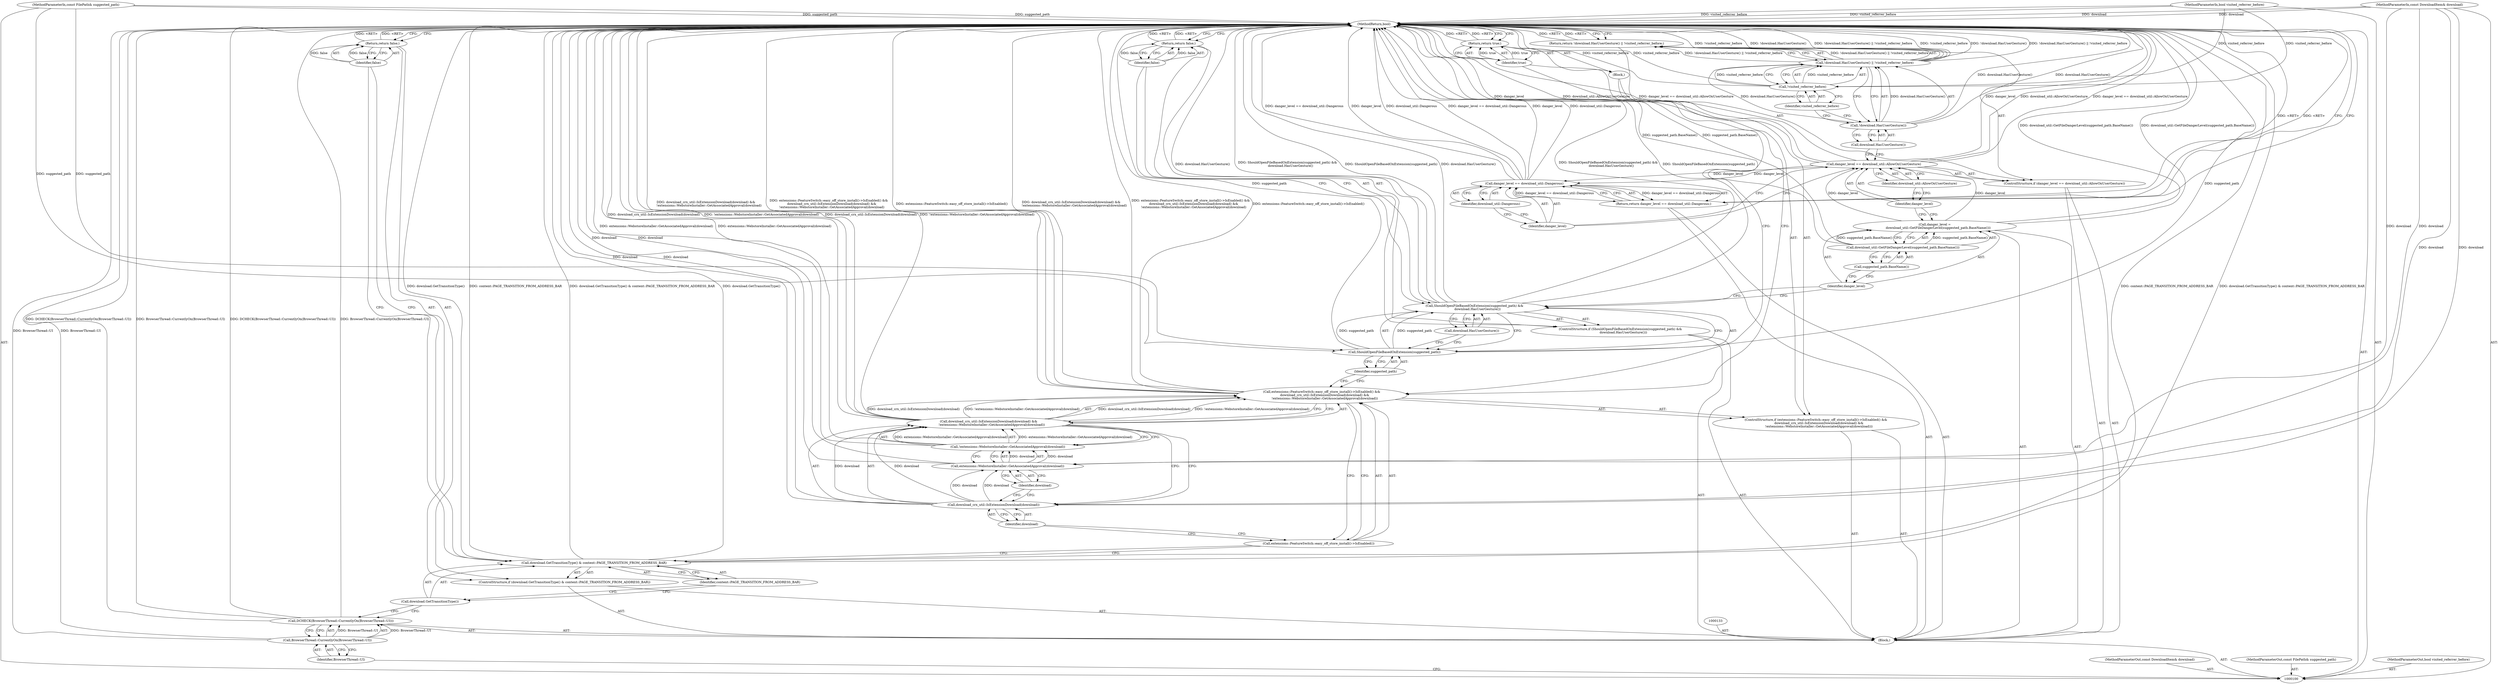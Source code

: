 digraph "1_Chrome_1538367452b549d929aabb13d54c85ab99f65cd3" {
"1000152" [label="(MethodReturn,bool)"];
"1000119" [label="(Identifier,download)"];
"1000117" [label="(Call,download_crx_util::IsExtensionDownload(download) &&\n      !extensions::WebstoreInstaller::GetAssociatedApproval(download))"];
"1000118" [label="(Call,download_crx_util::IsExtensionDownload(download))"];
"1000120" [label="(Call,!extensions::WebstoreInstaller::GetAssociatedApproval(download))"];
"1000122" [label="(Identifier,download)"];
"1000121" [label="(Call,extensions::WebstoreInstaller::GetAssociatedApproval(download))"];
"1000123" [label="(Block,)"];
"1000125" [label="(Identifier,true)"];
"1000124" [label="(Return,return true;)"];
"1000126" [label="(ControlStructure,if (ShouldOpenFileBasedOnExtension(suggested_path) &&\n      download.HasUserGesture()))"];
"1000129" [label="(Identifier,suggested_path)"];
"1000127" [label="(Call,ShouldOpenFileBasedOnExtension(suggested_path) &&\n      download.HasUserGesture())"];
"1000128" [label="(Call,ShouldOpenFileBasedOnExtension(suggested_path))"];
"1000130" [label="(Call,download.HasUserGesture())"];
"1000132" [label="(Identifier,false)"];
"1000131" [label="(Return,return false;)"];
"1000134" [label="(Call,danger_level =\n       download_util::GetFileDangerLevel(suggested_path.BaseName()))"];
"1000135" [label="(Identifier,danger_level)"];
"1000101" [label="(MethodParameterIn,const DownloadItem& download)"];
"1000225" [label="(MethodParameterOut,const DownloadItem& download)"];
"1000137" [label="(Call,suggested_path.BaseName())"];
"1000136" [label="(Call,download_util::GetFileDangerLevel(suggested_path.BaseName()))"];
"1000138" [label="(ControlStructure,if (danger_level == download_util::AllowOnUserGesture))"];
"1000141" [label="(Identifier,download_util::AllowOnUserGesture)"];
"1000139" [label="(Call,danger_level == download_util::AllowOnUserGesture)"];
"1000140" [label="(Identifier,danger_level)"];
"1000143" [label="(Call,!download.HasUserGesture() || !visited_referrer_before)"];
"1000144" [label="(Call,!download.HasUserGesture())"];
"1000145" [label="(Call,download.HasUserGesture())"];
"1000146" [label="(Call,!visited_referrer_before)"];
"1000147" [label="(Identifier,visited_referrer_before)"];
"1000142" [label="(Return,return !download.HasUserGesture() || !visited_referrer_before;)"];
"1000149" [label="(Call,danger_level == download_util::Dangerous)"];
"1000150" [label="(Identifier,danger_level)"];
"1000151" [label="(Identifier,download_util::Dangerous)"];
"1000148" [label="(Return,return danger_level == download_util::Dangerous;)"];
"1000102" [label="(MethodParameterIn,const FilePath& suggested_path)"];
"1000226" [label="(MethodParameterOut,const FilePath& suggested_path)"];
"1000104" [label="(Block,)"];
"1000103" [label="(MethodParameterIn,bool visited_referrer_before)"];
"1000227" [label="(MethodParameterOut,bool visited_referrer_before)"];
"1000106" [label="(Call,BrowserThread::CurrentlyOn(BrowserThread::UI))"];
"1000105" [label="(Call,DCHECK(BrowserThread::CurrentlyOn(BrowserThread::UI)))"];
"1000107" [label="(Identifier,BrowserThread::UI)"];
"1000108" [label="(ControlStructure,if (download.GetTransitionType() & content::PAGE_TRANSITION_FROM_ADDRESS_BAR))"];
"1000111" [label="(Identifier,content::PAGE_TRANSITION_FROM_ADDRESS_BAR)"];
"1000109" [label="(Call,download.GetTransitionType() & content::PAGE_TRANSITION_FROM_ADDRESS_BAR)"];
"1000110" [label="(Call,download.GetTransitionType())"];
"1000113" [label="(Identifier,false)"];
"1000112" [label="(Return,return false;)"];
"1000114" [label="(ControlStructure,if (extensions::FeatureSwitch::easy_off_store_install()->IsEnabled() &&\n      download_crx_util::IsExtensionDownload(download) &&\n      !extensions::WebstoreInstaller::GetAssociatedApproval(download)))"];
"1000115" [label="(Call,extensions::FeatureSwitch::easy_off_store_install()->IsEnabled() &&\n      download_crx_util::IsExtensionDownload(download) &&\n      !extensions::WebstoreInstaller::GetAssociatedApproval(download))"];
"1000116" [label="(Call,extensions::FeatureSwitch::easy_off_store_install()->IsEnabled())"];
"1000152" -> "1000100"  [label="AST: "];
"1000152" -> "1000112"  [label="CFG: "];
"1000152" -> "1000124"  [label="CFG: "];
"1000152" -> "1000131"  [label="CFG: "];
"1000152" -> "1000142"  [label="CFG: "];
"1000152" -> "1000148"  [label="CFG: "];
"1000115" -> "1000152"  [label="DDG: download_crx_util::IsExtensionDownload(download) &&\n      !extensions::WebstoreInstaller::GetAssociatedApproval(download)"];
"1000115" -> "1000152"  [label="DDG: extensions::FeatureSwitch::easy_off_store_install()->IsEnabled() &&\n      download_crx_util::IsExtensionDownload(download) &&\n      !extensions::WebstoreInstaller::GetAssociatedApproval(download)"];
"1000115" -> "1000152"  [label="DDG: extensions::FeatureSwitch::easy_off_store_install()->IsEnabled()"];
"1000127" -> "1000152"  [label="DDG: download.HasUserGesture()"];
"1000127" -> "1000152"  [label="DDG: ShouldOpenFileBasedOnExtension(suggested_path) &&\n      download.HasUserGesture()"];
"1000127" -> "1000152"  [label="DDG: ShouldOpenFileBasedOnExtension(suggested_path)"];
"1000105" -> "1000152"  [label="DDG: DCHECK(BrowserThread::CurrentlyOn(BrowserThread::UI))"];
"1000105" -> "1000152"  [label="DDG: BrowserThread::CurrentlyOn(BrowserThread::UI)"];
"1000139" -> "1000152"  [label="DDG: danger_level"];
"1000139" -> "1000152"  [label="DDG: download_util::AllowOnUserGesture"];
"1000139" -> "1000152"  [label="DDG: danger_level == download_util::AllowOnUserGesture"];
"1000149" -> "1000152"  [label="DDG: danger_level == download_util::Dangerous"];
"1000149" -> "1000152"  [label="DDG: danger_level"];
"1000149" -> "1000152"  [label="DDG: download_util::Dangerous"];
"1000117" -> "1000152"  [label="DDG: download_crx_util::IsExtensionDownload(download)"];
"1000117" -> "1000152"  [label="DDG: !extensions::WebstoreInstaller::GetAssociatedApproval(download)"];
"1000102" -> "1000152"  [label="DDG: suggested_path"];
"1000118" -> "1000152"  [label="DDG: download"];
"1000143" -> "1000152"  [label="DDG: !visited_referrer_before"];
"1000143" -> "1000152"  [label="DDG: !download.HasUserGesture()"];
"1000143" -> "1000152"  [label="DDG: !download.HasUserGesture() || !visited_referrer_before"];
"1000106" -> "1000152"  [label="DDG: BrowserThread::UI"];
"1000128" -> "1000152"  [label="DDG: suggested_path"];
"1000103" -> "1000152"  [label="DDG: visited_referrer_before"];
"1000120" -> "1000152"  [label="DDG: extensions::WebstoreInstaller::GetAssociatedApproval(download)"];
"1000101" -> "1000152"  [label="DDG: download"];
"1000109" -> "1000152"  [label="DDG: download.GetTransitionType()"];
"1000109" -> "1000152"  [label="DDG: content::PAGE_TRANSITION_FROM_ADDRESS_BAR"];
"1000109" -> "1000152"  [label="DDG: download.GetTransitionType() & content::PAGE_TRANSITION_FROM_ADDRESS_BAR"];
"1000134" -> "1000152"  [label="DDG: download_util::GetFileDangerLevel(suggested_path.BaseName())"];
"1000121" -> "1000152"  [label="DDG: download"];
"1000144" -> "1000152"  [label="DDG: download.HasUserGesture()"];
"1000146" -> "1000152"  [label="DDG: visited_referrer_before"];
"1000136" -> "1000152"  [label="DDG: suggested_path.BaseName()"];
"1000142" -> "1000152"  [label="DDG: <RET>"];
"1000124" -> "1000152"  [label="DDG: <RET>"];
"1000148" -> "1000152"  [label="DDG: <RET>"];
"1000131" -> "1000152"  [label="DDG: <RET>"];
"1000112" -> "1000152"  [label="DDG: <RET>"];
"1000119" -> "1000118"  [label="AST: "];
"1000119" -> "1000116"  [label="CFG: "];
"1000118" -> "1000119"  [label="CFG: "];
"1000117" -> "1000115"  [label="AST: "];
"1000117" -> "1000118"  [label="CFG: "];
"1000117" -> "1000120"  [label="CFG: "];
"1000118" -> "1000117"  [label="AST: "];
"1000120" -> "1000117"  [label="AST: "];
"1000115" -> "1000117"  [label="CFG: "];
"1000117" -> "1000152"  [label="DDG: download_crx_util::IsExtensionDownload(download)"];
"1000117" -> "1000152"  [label="DDG: !extensions::WebstoreInstaller::GetAssociatedApproval(download)"];
"1000117" -> "1000115"  [label="DDG: download_crx_util::IsExtensionDownload(download)"];
"1000117" -> "1000115"  [label="DDG: !extensions::WebstoreInstaller::GetAssociatedApproval(download)"];
"1000118" -> "1000117"  [label="DDG: download"];
"1000120" -> "1000117"  [label="DDG: extensions::WebstoreInstaller::GetAssociatedApproval(download)"];
"1000118" -> "1000117"  [label="AST: "];
"1000118" -> "1000119"  [label="CFG: "];
"1000119" -> "1000118"  [label="AST: "];
"1000122" -> "1000118"  [label="CFG: "];
"1000117" -> "1000118"  [label="CFG: "];
"1000118" -> "1000152"  [label="DDG: download"];
"1000118" -> "1000117"  [label="DDG: download"];
"1000101" -> "1000118"  [label="DDG: download"];
"1000118" -> "1000121"  [label="DDG: download"];
"1000120" -> "1000117"  [label="AST: "];
"1000120" -> "1000121"  [label="CFG: "];
"1000121" -> "1000120"  [label="AST: "];
"1000117" -> "1000120"  [label="CFG: "];
"1000120" -> "1000152"  [label="DDG: extensions::WebstoreInstaller::GetAssociatedApproval(download)"];
"1000120" -> "1000117"  [label="DDG: extensions::WebstoreInstaller::GetAssociatedApproval(download)"];
"1000121" -> "1000120"  [label="DDG: download"];
"1000122" -> "1000121"  [label="AST: "];
"1000122" -> "1000118"  [label="CFG: "];
"1000121" -> "1000122"  [label="CFG: "];
"1000121" -> "1000120"  [label="AST: "];
"1000121" -> "1000122"  [label="CFG: "];
"1000122" -> "1000121"  [label="AST: "];
"1000120" -> "1000121"  [label="CFG: "];
"1000121" -> "1000152"  [label="DDG: download"];
"1000121" -> "1000120"  [label="DDG: download"];
"1000118" -> "1000121"  [label="DDG: download"];
"1000101" -> "1000121"  [label="DDG: download"];
"1000123" -> "1000114"  [label="AST: "];
"1000124" -> "1000123"  [label="AST: "];
"1000125" -> "1000124"  [label="AST: "];
"1000125" -> "1000115"  [label="CFG: "];
"1000124" -> "1000125"  [label="CFG: "];
"1000125" -> "1000124"  [label="DDG: true"];
"1000124" -> "1000123"  [label="AST: "];
"1000124" -> "1000125"  [label="CFG: "];
"1000125" -> "1000124"  [label="AST: "];
"1000152" -> "1000124"  [label="CFG: "];
"1000124" -> "1000152"  [label="DDG: <RET>"];
"1000125" -> "1000124"  [label="DDG: true"];
"1000126" -> "1000104"  [label="AST: "];
"1000127" -> "1000126"  [label="AST: "];
"1000131" -> "1000126"  [label="AST: "];
"1000129" -> "1000128"  [label="AST: "];
"1000129" -> "1000115"  [label="CFG: "];
"1000128" -> "1000129"  [label="CFG: "];
"1000127" -> "1000126"  [label="AST: "];
"1000127" -> "1000128"  [label="CFG: "];
"1000127" -> "1000130"  [label="CFG: "];
"1000128" -> "1000127"  [label="AST: "];
"1000130" -> "1000127"  [label="AST: "];
"1000132" -> "1000127"  [label="CFG: "];
"1000135" -> "1000127"  [label="CFG: "];
"1000127" -> "1000152"  [label="DDG: download.HasUserGesture()"];
"1000127" -> "1000152"  [label="DDG: ShouldOpenFileBasedOnExtension(suggested_path) &&\n      download.HasUserGesture()"];
"1000127" -> "1000152"  [label="DDG: ShouldOpenFileBasedOnExtension(suggested_path)"];
"1000128" -> "1000127"  [label="DDG: suggested_path"];
"1000128" -> "1000127"  [label="AST: "];
"1000128" -> "1000129"  [label="CFG: "];
"1000129" -> "1000128"  [label="AST: "];
"1000130" -> "1000128"  [label="CFG: "];
"1000127" -> "1000128"  [label="CFG: "];
"1000128" -> "1000152"  [label="DDG: suggested_path"];
"1000128" -> "1000127"  [label="DDG: suggested_path"];
"1000102" -> "1000128"  [label="DDG: suggested_path"];
"1000130" -> "1000127"  [label="AST: "];
"1000130" -> "1000128"  [label="CFG: "];
"1000127" -> "1000130"  [label="CFG: "];
"1000132" -> "1000131"  [label="AST: "];
"1000132" -> "1000127"  [label="CFG: "];
"1000131" -> "1000132"  [label="CFG: "];
"1000132" -> "1000131"  [label="DDG: false"];
"1000131" -> "1000126"  [label="AST: "];
"1000131" -> "1000132"  [label="CFG: "];
"1000132" -> "1000131"  [label="AST: "];
"1000152" -> "1000131"  [label="CFG: "];
"1000131" -> "1000152"  [label="DDG: <RET>"];
"1000132" -> "1000131"  [label="DDG: false"];
"1000134" -> "1000104"  [label="AST: "];
"1000134" -> "1000136"  [label="CFG: "];
"1000135" -> "1000134"  [label="AST: "];
"1000136" -> "1000134"  [label="AST: "];
"1000140" -> "1000134"  [label="CFG: "];
"1000134" -> "1000152"  [label="DDG: download_util::GetFileDangerLevel(suggested_path.BaseName())"];
"1000136" -> "1000134"  [label="DDG: suggested_path.BaseName()"];
"1000134" -> "1000139"  [label="DDG: danger_level"];
"1000135" -> "1000134"  [label="AST: "];
"1000135" -> "1000127"  [label="CFG: "];
"1000137" -> "1000135"  [label="CFG: "];
"1000101" -> "1000100"  [label="AST: "];
"1000101" -> "1000152"  [label="DDG: download"];
"1000101" -> "1000118"  [label="DDG: download"];
"1000101" -> "1000121"  [label="DDG: download"];
"1000225" -> "1000100"  [label="AST: "];
"1000137" -> "1000136"  [label="AST: "];
"1000137" -> "1000135"  [label="CFG: "];
"1000136" -> "1000137"  [label="CFG: "];
"1000136" -> "1000134"  [label="AST: "];
"1000136" -> "1000137"  [label="CFG: "];
"1000137" -> "1000136"  [label="AST: "];
"1000134" -> "1000136"  [label="CFG: "];
"1000136" -> "1000152"  [label="DDG: suggested_path.BaseName()"];
"1000136" -> "1000134"  [label="DDG: suggested_path.BaseName()"];
"1000138" -> "1000104"  [label="AST: "];
"1000139" -> "1000138"  [label="AST: "];
"1000142" -> "1000138"  [label="AST: "];
"1000141" -> "1000139"  [label="AST: "];
"1000141" -> "1000140"  [label="CFG: "];
"1000139" -> "1000141"  [label="CFG: "];
"1000139" -> "1000138"  [label="AST: "];
"1000139" -> "1000141"  [label="CFG: "];
"1000140" -> "1000139"  [label="AST: "];
"1000141" -> "1000139"  [label="AST: "];
"1000145" -> "1000139"  [label="CFG: "];
"1000150" -> "1000139"  [label="CFG: "];
"1000139" -> "1000152"  [label="DDG: danger_level"];
"1000139" -> "1000152"  [label="DDG: download_util::AllowOnUserGesture"];
"1000139" -> "1000152"  [label="DDG: danger_level == download_util::AllowOnUserGesture"];
"1000134" -> "1000139"  [label="DDG: danger_level"];
"1000139" -> "1000149"  [label="DDG: danger_level"];
"1000140" -> "1000139"  [label="AST: "];
"1000140" -> "1000134"  [label="CFG: "];
"1000141" -> "1000140"  [label="CFG: "];
"1000143" -> "1000142"  [label="AST: "];
"1000143" -> "1000144"  [label="CFG: "];
"1000143" -> "1000146"  [label="CFG: "];
"1000144" -> "1000143"  [label="AST: "];
"1000146" -> "1000143"  [label="AST: "];
"1000142" -> "1000143"  [label="CFG: "];
"1000143" -> "1000152"  [label="DDG: !visited_referrer_before"];
"1000143" -> "1000152"  [label="DDG: !download.HasUserGesture()"];
"1000143" -> "1000152"  [label="DDG: !download.HasUserGesture() || !visited_referrer_before"];
"1000143" -> "1000142"  [label="DDG: !download.HasUserGesture() || !visited_referrer_before"];
"1000144" -> "1000143"  [label="DDG: download.HasUserGesture()"];
"1000146" -> "1000143"  [label="DDG: visited_referrer_before"];
"1000144" -> "1000143"  [label="AST: "];
"1000144" -> "1000145"  [label="CFG: "];
"1000145" -> "1000144"  [label="AST: "];
"1000147" -> "1000144"  [label="CFG: "];
"1000143" -> "1000144"  [label="CFG: "];
"1000144" -> "1000152"  [label="DDG: download.HasUserGesture()"];
"1000144" -> "1000143"  [label="DDG: download.HasUserGesture()"];
"1000145" -> "1000144"  [label="AST: "];
"1000145" -> "1000139"  [label="CFG: "];
"1000144" -> "1000145"  [label="CFG: "];
"1000146" -> "1000143"  [label="AST: "];
"1000146" -> "1000147"  [label="CFG: "];
"1000147" -> "1000146"  [label="AST: "];
"1000143" -> "1000146"  [label="CFG: "];
"1000146" -> "1000152"  [label="DDG: visited_referrer_before"];
"1000146" -> "1000143"  [label="DDG: visited_referrer_before"];
"1000103" -> "1000146"  [label="DDG: visited_referrer_before"];
"1000147" -> "1000146"  [label="AST: "];
"1000147" -> "1000144"  [label="CFG: "];
"1000146" -> "1000147"  [label="CFG: "];
"1000142" -> "1000138"  [label="AST: "];
"1000142" -> "1000143"  [label="CFG: "];
"1000143" -> "1000142"  [label="AST: "];
"1000152" -> "1000142"  [label="CFG: "];
"1000142" -> "1000152"  [label="DDG: <RET>"];
"1000143" -> "1000142"  [label="DDG: !download.HasUserGesture() || !visited_referrer_before"];
"1000149" -> "1000148"  [label="AST: "];
"1000149" -> "1000151"  [label="CFG: "];
"1000150" -> "1000149"  [label="AST: "];
"1000151" -> "1000149"  [label="AST: "];
"1000148" -> "1000149"  [label="CFG: "];
"1000149" -> "1000152"  [label="DDG: danger_level == download_util::Dangerous"];
"1000149" -> "1000152"  [label="DDG: danger_level"];
"1000149" -> "1000152"  [label="DDG: download_util::Dangerous"];
"1000149" -> "1000148"  [label="DDG: danger_level == download_util::Dangerous"];
"1000139" -> "1000149"  [label="DDG: danger_level"];
"1000150" -> "1000149"  [label="AST: "];
"1000150" -> "1000139"  [label="CFG: "];
"1000151" -> "1000150"  [label="CFG: "];
"1000151" -> "1000149"  [label="AST: "];
"1000151" -> "1000150"  [label="CFG: "];
"1000149" -> "1000151"  [label="CFG: "];
"1000148" -> "1000104"  [label="AST: "];
"1000148" -> "1000149"  [label="CFG: "];
"1000149" -> "1000148"  [label="AST: "];
"1000152" -> "1000148"  [label="CFG: "];
"1000148" -> "1000152"  [label="DDG: <RET>"];
"1000149" -> "1000148"  [label="DDG: danger_level == download_util::Dangerous"];
"1000102" -> "1000100"  [label="AST: "];
"1000102" -> "1000152"  [label="DDG: suggested_path"];
"1000102" -> "1000128"  [label="DDG: suggested_path"];
"1000226" -> "1000100"  [label="AST: "];
"1000104" -> "1000100"  [label="AST: "];
"1000105" -> "1000104"  [label="AST: "];
"1000108" -> "1000104"  [label="AST: "];
"1000114" -> "1000104"  [label="AST: "];
"1000126" -> "1000104"  [label="AST: "];
"1000133" -> "1000104"  [label="AST: "];
"1000134" -> "1000104"  [label="AST: "];
"1000138" -> "1000104"  [label="AST: "];
"1000148" -> "1000104"  [label="AST: "];
"1000103" -> "1000100"  [label="AST: "];
"1000103" -> "1000152"  [label="DDG: visited_referrer_before"];
"1000103" -> "1000146"  [label="DDG: visited_referrer_before"];
"1000227" -> "1000100"  [label="AST: "];
"1000106" -> "1000105"  [label="AST: "];
"1000106" -> "1000107"  [label="CFG: "];
"1000107" -> "1000106"  [label="AST: "];
"1000105" -> "1000106"  [label="CFG: "];
"1000106" -> "1000152"  [label="DDG: BrowserThread::UI"];
"1000106" -> "1000105"  [label="DDG: BrowserThread::UI"];
"1000105" -> "1000104"  [label="AST: "];
"1000105" -> "1000106"  [label="CFG: "];
"1000106" -> "1000105"  [label="AST: "];
"1000110" -> "1000105"  [label="CFG: "];
"1000105" -> "1000152"  [label="DDG: DCHECK(BrowserThread::CurrentlyOn(BrowserThread::UI))"];
"1000105" -> "1000152"  [label="DDG: BrowserThread::CurrentlyOn(BrowserThread::UI)"];
"1000106" -> "1000105"  [label="DDG: BrowserThread::UI"];
"1000107" -> "1000106"  [label="AST: "];
"1000107" -> "1000100"  [label="CFG: "];
"1000106" -> "1000107"  [label="CFG: "];
"1000108" -> "1000104"  [label="AST: "];
"1000109" -> "1000108"  [label="AST: "];
"1000112" -> "1000108"  [label="AST: "];
"1000111" -> "1000109"  [label="AST: "];
"1000111" -> "1000110"  [label="CFG: "];
"1000109" -> "1000111"  [label="CFG: "];
"1000109" -> "1000108"  [label="AST: "];
"1000109" -> "1000111"  [label="CFG: "];
"1000110" -> "1000109"  [label="AST: "];
"1000111" -> "1000109"  [label="AST: "];
"1000113" -> "1000109"  [label="CFG: "];
"1000116" -> "1000109"  [label="CFG: "];
"1000109" -> "1000152"  [label="DDG: download.GetTransitionType()"];
"1000109" -> "1000152"  [label="DDG: content::PAGE_TRANSITION_FROM_ADDRESS_BAR"];
"1000109" -> "1000152"  [label="DDG: download.GetTransitionType() & content::PAGE_TRANSITION_FROM_ADDRESS_BAR"];
"1000110" -> "1000109"  [label="AST: "];
"1000110" -> "1000105"  [label="CFG: "];
"1000111" -> "1000110"  [label="CFG: "];
"1000113" -> "1000112"  [label="AST: "];
"1000113" -> "1000109"  [label="CFG: "];
"1000112" -> "1000113"  [label="CFG: "];
"1000113" -> "1000112"  [label="DDG: false"];
"1000112" -> "1000108"  [label="AST: "];
"1000112" -> "1000113"  [label="CFG: "];
"1000113" -> "1000112"  [label="AST: "];
"1000152" -> "1000112"  [label="CFG: "];
"1000112" -> "1000152"  [label="DDG: <RET>"];
"1000113" -> "1000112"  [label="DDG: false"];
"1000114" -> "1000104"  [label="AST: "];
"1000115" -> "1000114"  [label="AST: "];
"1000123" -> "1000114"  [label="AST: "];
"1000115" -> "1000114"  [label="AST: "];
"1000115" -> "1000116"  [label="CFG: "];
"1000115" -> "1000117"  [label="CFG: "];
"1000116" -> "1000115"  [label="AST: "];
"1000117" -> "1000115"  [label="AST: "];
"1000125" -> "1000115"  [label="CFG: "];
"1000129" -> "1000115"  [label="CFG: "];
"1000115" -> "1000152"  [label="DDG: download_crx_util::IsExtensionDownload(download) &&\n      !extensions::WebstoreInstaller::GetAssociatedApproval(download)"];
"1000115" -> "1000152"  [label="DDG: extensions::FeatureSwitch::easy_off_store_install()->IsEnabled() &&\n      download_crx_util::IsExtensionDownload(download) &&\n      !extensions::WebstoreInstaller::GetAssociatedApproval(download)"];
"1000115" -> "1000152"  [label="DDG: extensions::FeatureSwitch::easy_off_store_install()->IsEnabled()"];
"1000117" -> "1000115"  [label="DDG: download_crx_util::IsExtensionDownload(download)"];
"1000117" -> "1000115"  [label="DDG: !extensions::WebstoreInstaller::GetAssociatedApproval(download)"];
"1000116" -> "1000115"  [label="AST: "];
"1000116" -> "1000109"  [label="CFG: "];
"1000119" -> "1000116"  [label="CFG: "];
"1000115" -> "1000116"  [label="CFG: "];
}
